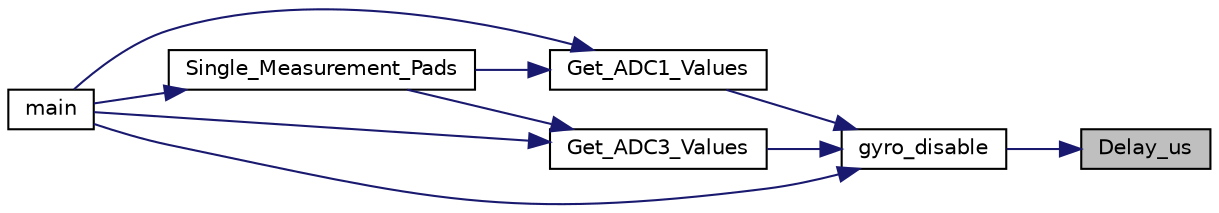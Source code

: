 digraph "Delay_us"
{
 // LATEX_PDF_SIZE
  edge [fontname="Helvetica",fontsize="10",labelfontname="Helvetica",labelfontsize="10"];
  node [fontname="Helvetica",fontsize="10",shape=record];
  rankdir="RL";
  Node1 [label="Delay_us",height=0.2,width=0.4,color="black", fillcolor="grey75", style="filled", fontcolor="black",tooltip="This functions is used for delays in us. Example wait for ADC to stabilize."];
  Node1 -> Node2 [dir="back",color="midnightblue",fontsize="10",style="solid",fontname="Helvetica"];
  Node2 [label="gyro_disable",height=0.2,width=0.4,color="black", fillcolor="white", style="filled",URL="$main_8c.html#a2ac9c311ff05671105348142908ecda3",tooltip="Disables gyro in order to measure on pin PC1."];
  Node2 -> Node3 [dir="back",color="midnightblue",fontsize="10",style="solid",fontname="Helvetica"];
  Node3 [label="Get_ADC1_Values",height=0.2,width=0.4,color="black", fillcolor="white", style="filled",URL="$measure_8c.html#ac5e4d3ca3005c4f2a3103576271d357d",tooltip="Reads value from ADC of PAD1."];
  Node3 -> Node4 [dir="back",color="midnightblue",fontsize="10",style="solid",fontname="Helvetica"];
  Node4 [label="main",height=0.2,width=0.4,color="black", fillcolor="white", style="filled",URL="$main_8c.html#a840291bc02cba5474a4cb46a9b9566fe",tooltip="The application entry point."];
  Node3 -> Node5 [dir="back",color="midnightblue",fontsize="10",style="solid",fontname="Helvetica"];
  Node5 [label="Single_Measurement_Pads",height=0.2,width=0.4,color="black", fillcolor="white", style="filled",URL="$calculations_8c.html#a91e6a19a001aad3ebbbdb9d01e24c9c9",tooltip="Reads one period of samples, calculates the."];
  Node5 -> Node4 [dir="back",color="midnightblue",fontsize="10",style="solid",fontname="Helvetica"];
  Node2 -> Node6 [dir="back",color="midnightblue",fontsize="10",style="solid",fontname="Helvetica"];
  Node6 [label="Get_ADC3_Values",height=0.2,width=0.4,color="black", fillcolor="white", style="filled",URL="$measure_8c.html#a512f60472a91474ff08abcf7389cd275",tooltip="Reads value from ADC of PAD2."];
  Node6 -> Node4 [dir="back",color="midnightblue",fontsize="10",style="solid",fontname="Helvetica"];
  Node6 -> Node5 [dir="back",color="midnightblue",fontsize="10",style="solid",fontname="Helvetica"];
  Node2 -> Node4 [dir="back",color="midnightblue",fontsize="10",style="solid",fontname="Helvetica"];
}
